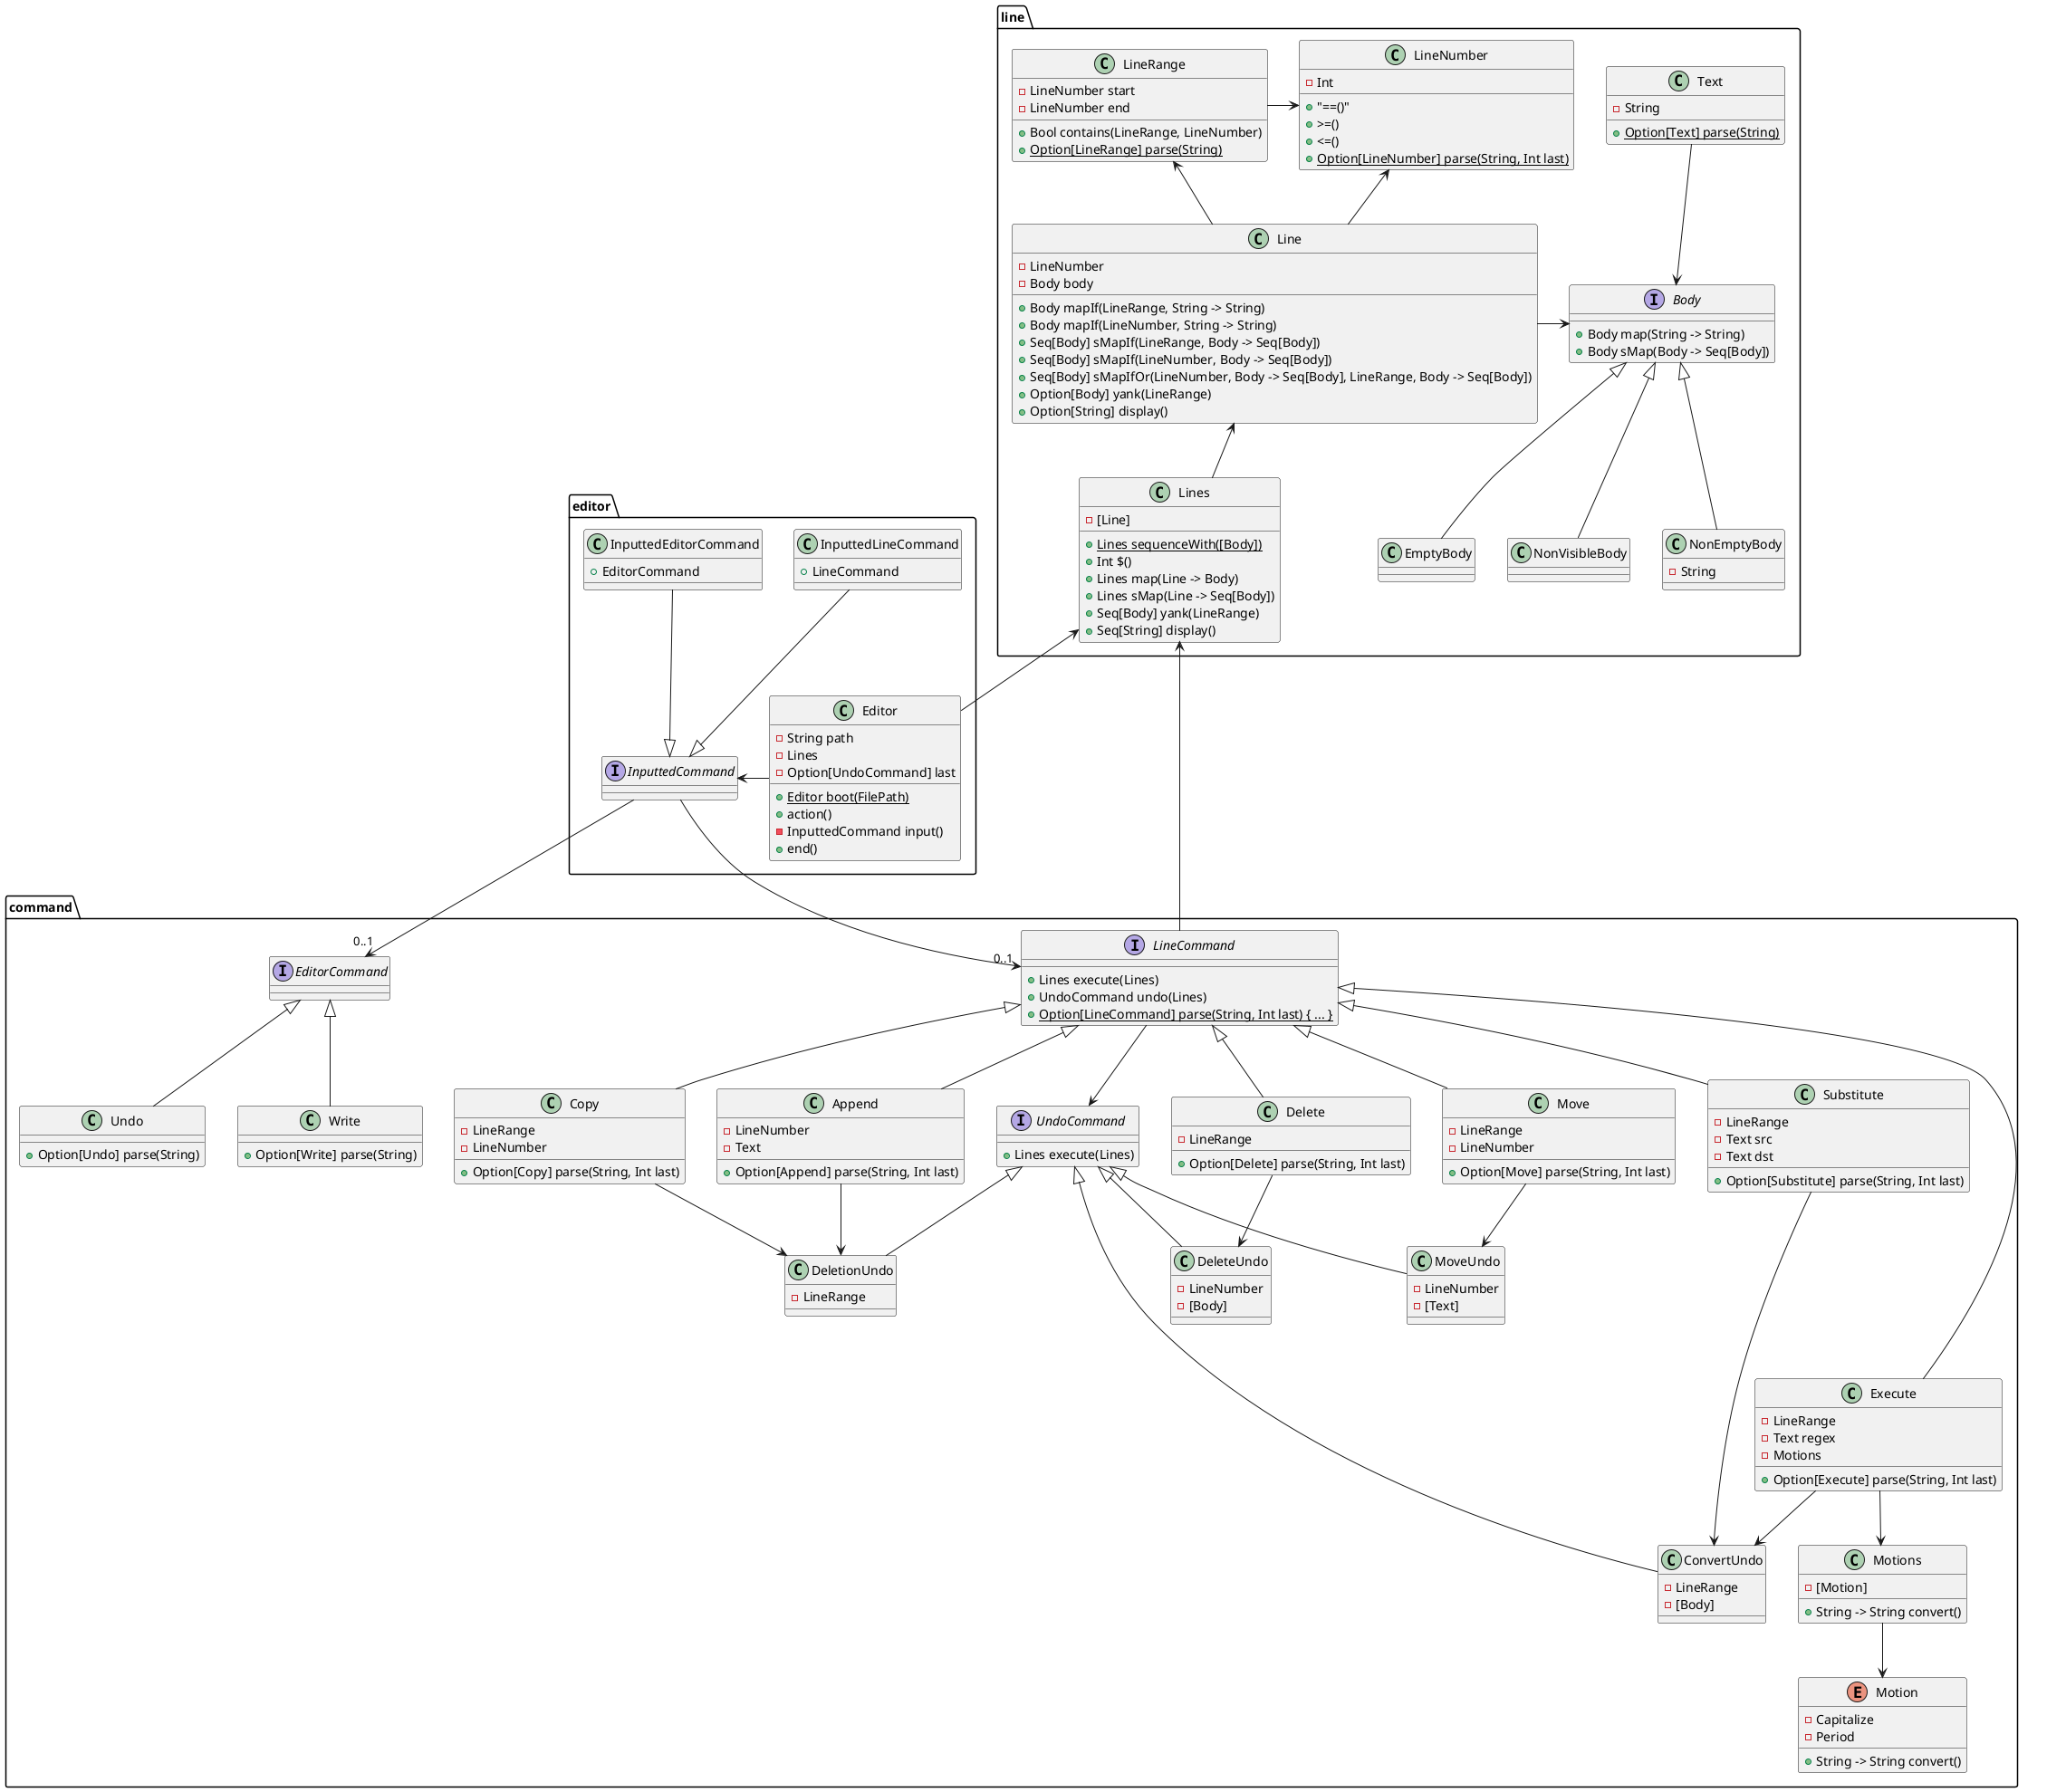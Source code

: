 @startuml

package line {
  class LineNumber {
    - Int

    + "==()"
    + >=()
    + <=()
    + {static} Option[LineNumber] parse(String, Int last)
  }

  class LineRange {
    - LineNumber start
    - LineNumber end

    + Bool contains(LineRange, LineNumber)
    + {static} Option[LineRange] parse(String)
  }

  LineRange -r-> LineNumber

  interface Body {
    + Body map(String -> String)
    + Body sMap(Body -> Seq[Body])
  }

  class NonEmptyBody {
    - String
  }

  class EmptyBody {
  }

  class NonVisibleBody {
  }

  NonEmptyBody -u-|> Body
  EmptyBody -u-|> Body
  NonVisibleBody -u-|> Body

  class Text {
    - String

    + {static} Option[Text] parse(String)
  }

  Text -d-> Body

  class Line {
    - LineNumber
    - Body body

    + Body mapIf(LineRange, String -> String)
    + Body mapIf(LineNumber, String -> String)
    + Seq[Body] sMapIf(LineRange, Body -> Seq[Body])
    + Seq[Body] sMapIf(LineNumber, Body -> Seq[Body])
    + Seq[Body] sMapIfOr(LineNumber, Body -> Seq[Body], LineRange, Body -> Seq[Body])
    + Option[Body] yank(LineRange)
    + Option[String] display()
  }

  Line -u-> LineNumber
  Line -u-> LineRange
  Line -r-> Body

  class Lines {
    - [Line]

    + {static} Lines sequenceWith([Body])
    + Int $()
    + Lines map(Line -> Body)
    + Lines sMap(Line -> Seq[Body])
    + Seq[Body] yank(LineRange)
    + Seq[String] display()
  }

  Lines -u-> Line
}

package command {
  interface EditorCommand {
  }

  interface LineCommand {
    + Lines execute(Lines)
    + UndoCommand undo(Lines)
    + {static} Option[LineCommand] parse(String, Int last) { ... }
  }

  interface UndoCommand {
    + Lines execute(Lines)
  }

  LineCommand -d-> UndoCommand

  class Append {
    - LineNumber
    - Text
    + Option[Append] parse(String, Int last)
  }

  class DeletionUndo {
    - LineRange
  }

  Append --> DeletionUndo
  
  class Delete {
    - LineRange
    + Option[Delete] parse(String, Int last)
  }

  class DeleteUndo {
    - LineNumber
    - [Body]
  }

  Delete --> DeleteUndo
  
  class Move {
    - LineRange
    - LineNumber
    + Option[Move] parse(String, Int last)
  }

  class MoveUndo {
    - LineNumber
    - [Text]
  }

  Move --> MoveUndo

  class Copy {
    - LineRange
    - LineNumber
    + Option[Copy] parse(String, Int last)
  }

  Copy --> DeletionUndo

  class Substitute {
    - LineRange
    - Text src
    - Text dst
    + Option[Substitute] parse(String, Int last)
  }

  class ConvertUndo {
    - LineRange
    - [Body]
  }

  Substitute --> ConvertUndo
  
  class Undo {
    + Option[Undo] parse(String)
  }

  class Execute {
    - LineRange
    - Text regex
    - Motions
    + Option[Execute] parse(String, Int last)
  }

  Execute --> ConvertUndo

  class Motions {
    - [Motion]

    + String -> String convert()
  }

  enum Motion {
    - Capitalize
    - Period
    + String -> String convert()
  }
  
  Execute -d-> Motions
  Motions -d-> Motion
  
  class Write {
    + Option[Write] parse(String)
  }

  Append -u-|> LineCommand
  DeletionUndo -u-|> UndoCommand
  Delete -u-|> LineCommand
  DeleteUndo -u-|> UndoCommand
  Move -u-|> LineCommand
  Copy -u-|> LineCommand
  MoveUndo -u-|> UndoCommand
  Substitute -u-|> LineCommand
  Execute -u---|> LineCommand
  ConvertUndo -u-|> UndoCommand
  Undo -u-|> EditorCommand
  Write -u-|> EditorCommand
  Append -[hidden]r-> Delete
  Delete -[hidden]r-> Move
  Move -[hidden]r-> Substitute
}

LineCommand -u-> Lines

package editor {
  class Editor {
    - String path
    - Lines
    - Option[UndoCommand] last

    + {static} Editor boot(FilePath)
    + action()
    - InputtedCommand input()
    + end()
  }

  interface InputtedCommand

  class InputtedLineCommand {
    + LineCommand
  }

  class InputtedEditorCommand {
    + EditorCommand
  }

  InputtedLineCommand -d-|> InputtedCommand
  InputtedEditorCommand -d-|> InputtedCommand

  Editor -l-> InputtedCommand
}

InputtedCommand -d-> "0..1" LineCommand
InputtedCommand -d-> "0..1" EditorCommand
Editor -u-> Lines

@enduml